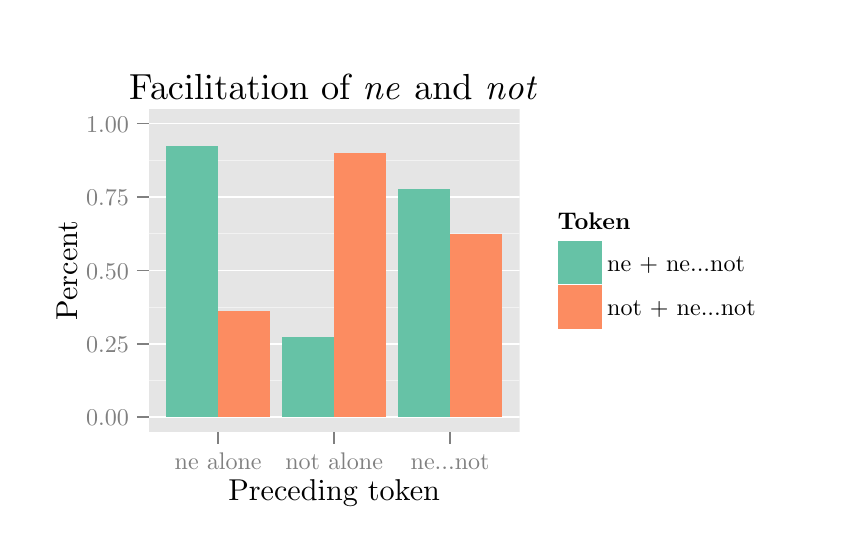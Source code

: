 % Created by tikzDevice version 0.6.2-92-0ad2792 on 2013-07-31 01:59:23
% !TEX encoding = UTF-8 Unicode
\begin{tikzpicture}[x=1pt,y=1pt]
\definecolor[named]{fillColor}{rgb}{1.00,1.00,1.00}
\path[use as bounding box,fill=fillColor,fill opacity=0.00] (0,0) rectangle (289.08,180.67);
\begin{scope}
\path[clip] (  0.00,  0.00) rectangle (289.08,180.67);
\definecolor[named]{drawColor}{rgb}{1.00,1.00,1.00}
\definecolor[named]{fillColor}{rgb}{1.00,1.00,1.00}

\path[draw=drawColor,line width= 0.6pt,line join=round,line cap=round,fill=fillColor] ( -0.00,  0.00) rectangle (289.08,180.68);
\end{scope}
\begin{scope}
\path[clip] ( 43.70, 34.60) rectangle (177.78,151.31);
\definecolor[named]{fillColor}{rgb}{0.90,0.90,0.90}

\path[fill=fillColor] ( 43.70, 34.60) rectangle (177.78,151.31);
\definecolor[named]{drawColor}{rgb}{0.95,0.95,0.95}

\path[draw=drawColor,line width= 0.3pt,line join=round] ( 43.70, 53.17) --
	(177.78, 53.17);

\path[draw=drawColor,line width= 0.3pt,line join=round] ( 43.70, 79.69) --
	(177.78, 79.69);

\path[draw=drawColor,line width= 0.3pt,line join=round] ( 43.70,106.22) --
	(177.78,106.22);

\path[draw=drawColor,line width= 0.3pt,line join=round] ( 43.70,132.74) --
	(177.78,132.74);
\definecolor[named]{drawColor}{rgb}{1.00,1.00,1.00}

\path[draw=drawColor,line width= 0.6pt,line join=round] ( 43.70, 39.90) --
	(177.78, 39.90);

\path[draw=drawColor,line width= 0.6pt,line join=round] ( 43.70, 66.43) --
	(177.78, 66.43);

\path[draw=drawColor,line width= 0.6pt,line join=round] ( 43.70, 92.95) --
	(177.78, 92.95);

\path[draw=drawColor,line width= 0.6pt,line join=round] ( 43.70,119.48) --
	(177.78,119.48);

\path[draw=drawColor,line width= 0.6pt,line join=round] ( 43.70,146.00) --
	(177.78,146.00);
\definecolor[named]{fillColor}{rgb}{0.40,0.76,0.65}

\path[fill=fillColor] ( 49.98, 39.90) rectangle ( 68.84,137.93);
\definecolor[named]{fillColor}{rgb}{0.99,0.55,0.38}

\path[fill=fillColor] ( 68.84, 39.90) rectangle ( 87.69, 78.14);
\definecolor[named]{fillColor}{rgb}{0.40,0.76,0.65}

\path[fill=fillColor] ( 91.88, 39.90) rectangle (110.74, 68.75);
\definecolor[named]{fillColor}{rgb}{0.99,0.55,0.38}

\path[fill=fillColor] (110.74, 39.90) rectangle (129.59,135.25);
\definecolor[named]{fillColor}{rgb}{0.40,0.76,0.65}

\path[fill=fillColor] (133.78, 39.90) rectangle (152.64,122.36);
\definecolor[named]{fillColor}{rgb}{0.99,0.55,0.38}

\path[fill=fillColor] (152.64, 39.90) rectangle (171.49,106.22);
\end{scope}
\begin{scope}
\path[clip] (  0.00,  0.00) rectangle (289.08,180.67);
\definecolor[named]{drawColor}{rgb}{0.50,0.50,0.50}

\node[text=drawColor,anchor=base east,inner sep=0pt, outer sep=0pt, scale=  0.87] at ( 36.59, 36.74) {0.00};

\node[text=drawColor,anchor=base east,inner sep=0pt, outer sep=0pt, scale=  0.87] at ( 36.59, 63.27) {0.25};

\node[text=drawColor,anchor=base east,inner sep=0pt, outer sep=0pt, scale=  0.87] at ( 36.59, 89.79) {0.50};

\node[text=drawColor,anchor=base east,inner sep=0pt, outer sep=0pt, scale=  0.87] at ( 36.59,116.32) {0.75};

\node[text=drawColor,anchor=base east,inner sep=0pt, outer sep=0pt, scale=  0.87] at ( 36.59,142.84) {1.00};
\end{scope}
\begin{scope}
\path[clip] (  0.00,  0.00) rectangle (289.08,180.67);
\definecolor[named]{drawColor}{rgb}{0.50,0.50,0.50}

\path[draw=drawColor,line width= 0.6pt,line join=round] ( 39.43, 39.90) --
	( 43.70, 39.90);

\path[draw=drawColor,line width= 0.6pt,line join=round] ( 39.43, 66.43) --
	( 43.70, 66.43);

\path[draw=drawColor,line width= 0.6pt,line join=round] ( 39.43, 92.95) --
	( 43.70, 92.95);

\path[draw=drawColor,line width= 0.6pt,line join=round] ( 39.43,119.48) --
	( 43.70,119.48);

\path[draw=drawColor,line width= 0.6pt,line join=round] ( 39.43,146.00) --
	( 43.70,146.00);
\end{scope}
\begin{scope}
\path[clip] (  0.00,  0.00) rectangle (289.08,180.67);
\definecolor[named]{drawColor}{rgb}{0.50,0.50,0.50}

\path[draw=drawColor,line width= 0.6pt,line join=round] ( 68.84, 30.33) --
	( 68.84, 34.60);

\path[draw=drawColor,line width= 0.6pt,line join=round] (110.74, 30.33) --
	(110.74, 34.60);

\path[draw=drawColor,line width= 0.6pt,line join=round] (152.64, 30.33) --
	(152.64, 34.60);
\end{scope}
\begin{scope}
\path[clip] (  0.00,  0.00) rectangle (289.08,180.67);
\definecolor[named]{drawColor}{rgb}{0.50,0.50,0.50}

\node[text=drawColor,anchor=base,inner sep=0pt, outer sep=0pt, scale=  0.87] at ( 68.84, 21.16) {ne alone};

\node[text=drawColor,anchor=base,inner sep=0pt, outer sep=0pt, scale=  0.87] at (110.74, 21.16) {not alone};

\node[text=drawColor,anchor=base,inner sep=0pt, outer sep=0pt, scale=  0.87] at (152.64, 21.16) {ne...not};
\end{scope}
\begin{scope}
\path[clip] (  0.00,  0.00) rectangle (289.08,180.67);
\definecolor[named]{drawColor}{rgb}{0.00,0.00,0.00}

\node[text=drawColor,anchor=base,inner sep=0pt, outer sep=0pt, scale=  1.09] at (110.74,  9.94) {Preceding token};
\end{scope}
\begin{scope}
\path[clip] (  0.00,  0.00) rectangle (289.08,180.67);
\definecolor[named]{drawColor}{rgb}{0.00,0.00,0.00}

\node[text=drawColor,rotate= 90.00,anchor=base,inner sep=0pt, outer sep=0pt, scale=  1.09] at ( 17.85, 92.95) {Percent};
\end{scope}
\begin{scope}
\path[clip] (  0.00,  0.00) rectangle (289.08,180.67);
\definecolor[named]{fillColor}{rgb}{1.00,1.00,1.00}

\path[fill=fillColor] (187.25, 67.68) rectangle (266.36,118.23);
\end{scope}
\begin{scope}
\path[clip] (  0.00,  0.00) rectangle (289.08,180.67);
\definecolor[named]{drawColor}{rgb}{0.00,0.00,0.00}

\node[text=drawColor,anchor=base west,inner sep=0pt, outer sep=0pt, scale=  0.87] at (191.52,107.72) {\bfseries Token};
\end{scope}
\begin{scope}
\path[clip] (  0.00,  0.00) rectangle (289.08,180.67);
\definecolor[named]{drawColor}{rgb}{1.00,1.00,1.00}
\definecolor[named]{fillColor}{rgb}{0.95,0.95,0.95}

\path[draw=drawColor,line width= 0.6pt,line join=round,line cap=round,fill=fillColor] (191.52, 87.85) rectangle (207.41,103.75);
\end{scope}
\begin{scope}
\path[clip] (  0.00,  0.00) rectangle (289.08,180.67);
\definecolor[named]{fillColor}{rgb}{0.40,0.76,0.65}

\path[fill=fillColor] (191.52, 87.85) rectangle (207.41,103.75);

\path[] (191.52, 87.85) --
	(207.41,103.75);
\end{scope}
\begin{scope}
\path[clip] (  0.00,  0.00) rectangle (289.08,180.67);
\definecolor[named]{drawColor}{rgb}{1.00,1.00,1.00}
\definecolor[named]{fillColor}{rgb}{0.95,0.95,0.95}

\path[draw=drawColor,line width= 0.6pt,line join=round,line cap=round,fill=fillColor] (191.52, 71.95) rectangle (207.41, 87.85);
\end{scope}
\begin{scope}
\path[clip] (  0.00,  0.00) rectangle (289.08,180.67);
\definecolor[named]{fillColor}{rgb}{0.99,0.55,0.38}

\path[fill=fillColor] (191.52, 71.95) rectangle (207.41, 87.85);

\path[] (191.52, 71.95) --
	(207.41, 87.85);
\end{scope}
\begin{scope}
\path[clip] (  0.00,  0.00) rectangle (289.08,180.67);
\definecolor[named]{drawColor}{rgb}{0.00,0.00,0.00}

\node[text=drawColor,anchor=base west,inner sep=0pt, outer sep=0pt, scale=  0.87] at (209.40, 92.63) {ne + ne...not};
\end{scope}
\begin{scope}
\path[clip] (  0.00,  0.00) rectangle (289.08,180.67);
\definecolor[named]{drawColor}{rgb}{0.00,0.00,0.00}

\node[text=drawColor,anchor=base west,inner sep=0pt, outer sep=0pt, scale=  0.87] at (209.40, 76.73) {not + ne...not};
\end{scope}
\begin{scope}
\path[clip] (  0.00,  0.00) rectangle (289.08,180.67);
\definecolor[named]{drawColor}{rgb}{0.00,0.00,0.00}

\node[text=drawColor,anchor=base,inner sep=0pt, outer sep=0pt, scale=  1.31] at (110.74,154.62) {Facilitation of \emph{ne} and \emph{not}};
\end{scope}
\end{tikzpicture}
